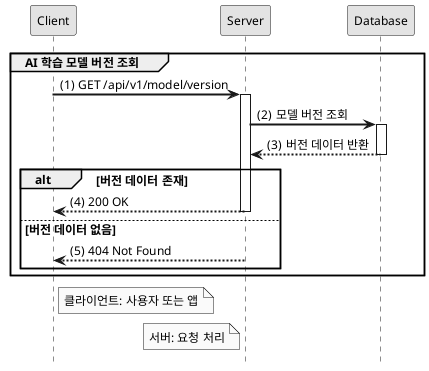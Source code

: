 @startuml
hide footbox
autoactivate on
skinparam monochrome true
skinparam shadowing false
skinparam defaultFontSize 12
skinparam defaultFontName Arial
skinparam sequenceArrowThickness 2

participant "Client" as C
participant "Server" as S
participant "Database" as DB

group AI 학습 모델 버전 조회
    autonumber 1 "(0)"
    C -> S: GET /api/v1/model/version
    S -> DB: 모델 버전 조회
    DB --> S: 버전 데이터 반환
    alt 버전 데이터 존재
        S --> C: 200 OK
    else 버전 데이터 없음
        S --> C: 404 Not Found
    end
end

note right of C: 클라이언트: 사용자 또는 앱
note left of S: 서버: 요청 처리
@enduml